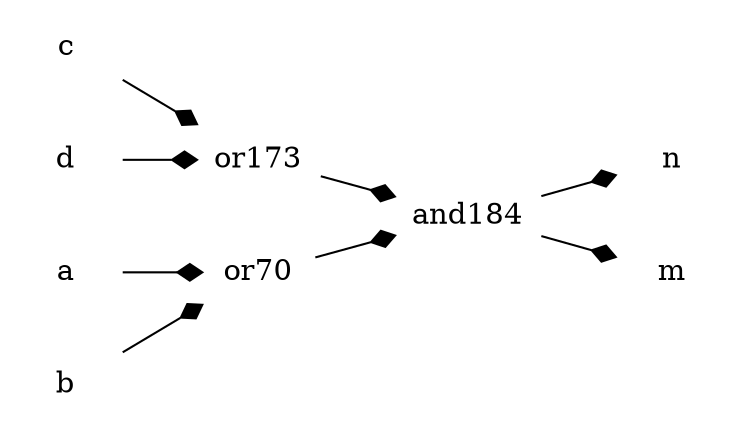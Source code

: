 digraph g {
    // header
    rankdir=LR;
    margin=0.01;
    node [shape="plaintext"];
    edge [arrowhead="diamond"];
    // circuit 
    and184 [label="and184", image="../../gates/and_noleads.png"];
    or173 [label="or173", image="../../gates/or_noleads.png"];
    or70 [label="or70", image="../../gates/or_noleads.png"];
    var0[label="n"];
    var10[label="a"];
    var13[label="c"];
    var5[label="d"];
    var8[label="m"];
    var9[label="b"];
    var10 -> or70 ;
    var9 -> or70 ;
    var13 -> or173 ;
    var5 -> or173 ;
    or70 -> and184 ;
    or173 -> and184 ;
    and184 -> var0 ;
    and184 -> var8 ;
}